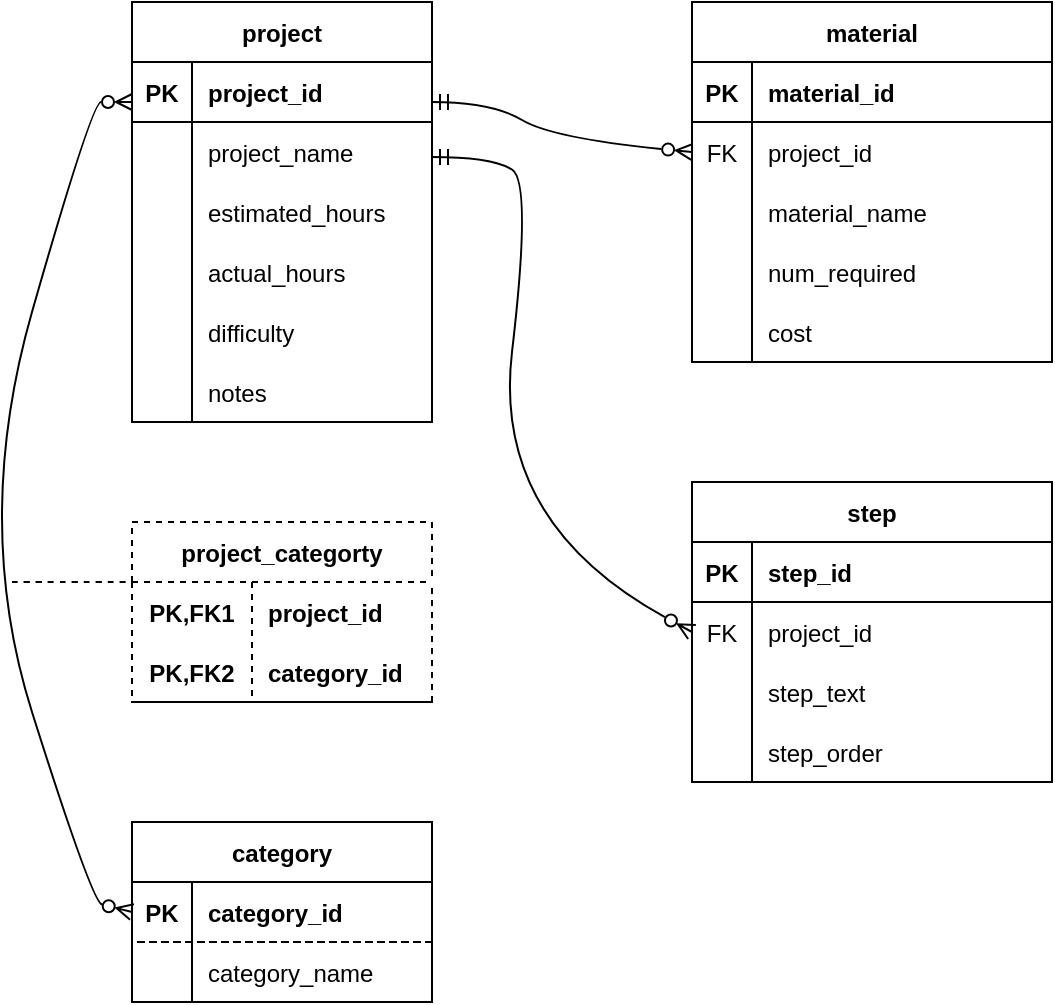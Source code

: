 <mxfile version="20.8.16" type="device"><diagram name="Page-1" id="EVmpPRv4s8LvbLXnvdkH"><mxGraphModel dx="506" dy="620" grid="1" gridSize="10" guides="1" tooltips="1" connect="1" arrows="1" fold="1" page="1" pageScale="1" pageWidth="850" pageHeight="1100" math="0" shadow="0"><root><mxCell id="0"/><mxCell id="1" parent="0"/><mxCell id="1SJwOyJEhka_74uLWmuK-84" value="project" style="shape=table;startSize=30;container=1;collapsible=1;childLayout=tableLayout;fixedRows=1;rowLines=0;fontStyle=1;align=center;resizeLast=1;" vertex="1" parent="1"><mxGeometry x="140" y="40" width="150" height="210" as="geometry"/></mxCell><mxCell id="1SJwOyJEhka_74uLWmuK-85" value="" style="shape=tableRow;horizontal=0;startSize=0;swimlaneHead=0;swimlaneBody=0;fillColor=none;collapsible=0;dropTarget=0;points=[[0,0.5],[1,0.5]];portConstraint=eastwest;top=0;left=0;right=0;bottom=1;" vertex="1" parent="1SJwOyJEhka_74uLWmuK-84"><mxGeometry y="30" width="150" height="30" as="geometry"/></mxCell><mxCell id="1SJwOyJEhka_74uLWmuK-86" value="PK" style="shape=partialRectangle;connectable=0;fillColor=none;top=0;left=0;bottom=0;right=0;fontStyle=1;overflow=hidden;" vertex="1" parent="1SJwOyJEhka_74uLWmuK-85"><mxGeometry width="30" height="30" as="geometry"><mxRectangle width="30" height="30" as="alternateBounds"/></mxGeometry></mxCell><mxCell id="1SJwOyJEhka_74uLWmuK-87" value="project_id" style="shape=partialRectangle;connectable=0;fillColor=none;top=0;left=0;bottom=0;right=0;align=left;spacingLeft=6;fontStyle=1;overflow=hidden;" vertex="1" parent="1SJwOyJEhka_74uLWmuK-85"><mxGeometry x="30" width="120" height="30" as="geometry"><mxRectangle width="120" height="30" as="alternateBounds"/></mxGeometry></mxCell><mxCell id="1SJwOyJEhka_74uLWmuK-88" value="" style="shape=tableRow;horizontal=0;startSize=0;swimlaneHead=0;swimlaneBody=0;fillColor=none;collapsible=0;dropTarget=0;points=[[0,0.5],[1,0.5]];portConstraint=eastwest;top=0;left=0;right=0;bottom=0;" vertex="1" parent="1SJwOyJEhka_74uLWmuK-84"><mxGeometry y="60" width="150" height="30" as="geometry"/></mxCell><mxCell id="1SJwOyJEhka_74uLWmuK-89" value="" style="shape=partialRectangle;connectable=0;fillColor=none;top=0;left=0;bottom=0;right=0;editable=1;overflow=hidden;" vertex="1" parent="1SJwOyJEhka_74uLWmuK-88"><mxGeometry width="30" height="30" as="geometry"><mxRectangle width="30" height="30" as="alternateBounds"/></mxGeometry></mxCell><mxCell id="1SJwOyJEhka_74uLWmuK-90" value="project_name" style="shape=partialRectangle;connectable=0;fillColor=none;top=0;left=0;bottom=0;right=0;align=left;spacingLeft=6;overflow=hidden;" vertex="1" parent="1SJwOyJEhka_74uLWmuK-88"><mxGeometry x="30" width="120" height="30" as="geometry"><mxRectangle width="120" height="30" as="alternateBounds"/></mxGeometry></mxCell><mxCell id="1SJwOyJEhka_74uLWmuK-91" value="" style="shape=tableRow;horizontal=0;startSize=0;swimlaneHead=0;swimlaneBody=0;fillColor=none;collapsible=0;dropTarget=0;points=[[0,0.5],[1,0.5]];portConstraint=eastwest;top=0;left=0;right=0;bottom=0;" vertex="1" parent="1SJwOyJEhka_74uLWmuK-84"><mxGeometry y="90" width="150" height="30" as="geometry"/></mxCell><mxCell id="1SJwOyJEhka_74uLWmuK-92" value="" style="shape=partialRectangle;connectable=0;fillColor=none;top=0;left=0;bottom=0;right=0;editable=1;overflow=hidden;" vertex="1" parent="1SJwOyJEhka_74uLWmuK-91"><mxGeometry width="30" height="30" as="geometry"><mxRectangle width="30" height="30" as="alternateBounds"/></mxGeometry></mxCell><mxCell id="1SJwOyJEhka_74uLWmuK-93" value="estimated_hours" style="shape=partialRectangle;connectable=0;fillColor=none;top=0;left=0;bottom=0;right=0;align=left;spacingLeft=6;overflow=hidden;" vertex="1" parent="1SJwOyJEhka_74uLWmuK-91"><mxGeometry x="30" width="120" height="30" as="geometry"><mxRectangle width="120" height="30" as="alternateBounds"/></mxGeometry></mxCell><mxCell id="1SJwOyJEhka_74uLWmuK-94" value="" style="shape=tableRow;horizontal=0;startSize=0;swimlaneHead=0;swimlaneBody=0;fillColor=none;collapsible=0;dropTarget=0;points=[[0,0.5],[1,0.5]];portConstraint=eastwest;top=0;left=0;right=0;bottom=0;" vertex="1" parent="1SJwOyJEhka_74uLWmuK-84"><mxGeometry y="120" width="150" height="30" as="geometry"/></mxCell><mxCell id="1SJwOyJEhka_74uLWmuK-95" value="" style="shape=partialRectangle;connectable=0;fillColor=none;top=0;left=0;bottom=0;right=0;editable=1;overflow=hidden;" vertex="1" parent="1SJwOyJEhka_74uLWmuK-94"><mxGeometry width="30" height="30" as="geometry"><mxRectangle width="30" height="30" as="alternateBounds"/></mxGeometry></mxCell><mxCell id="1SJwOyJEhka_74uLWmuK-96" value="actual_hours" style="shape=partialRectangle;connectable=0;fillColor=none;top=0;left=0;bottom=0;right=0;align=left;spacingLeft=6;overflow=hidden;" vertex="1" parent="1SJwOyJEhka_74uLWmuK-94"><mxGeometry x="30" width="120" height="30" as="geometry"><mxRectangle width="120" height="30" as="alternateBounds"/></mxGeometry></mxCell><mxCell id="1SJwOyJEhka_74uLWmuK-152" style="shape=tableRow;horizontal=0;startSize=0;swimlaneHead=0;swimlaneBody=0;fillColor=none;collapsible=0;dropTarget=0;points=[[0,0.5],[1,0.5]];portConstraint=eastwest;top=0;left=0;right=0;bottom=0;" vertex="1" parent="1SJwOyJEhka_74uLWmuK-84"><mxGeometry y="150" width="150" height="30" as="geometry"/></mxCell><mxCell id="1SJwOyJEhka_74uLWmuK-153" style="shape=partialRectangle;connectable=0;fillColor=none;top=0;left=0;bottom=0;right=0;editable=1;overflow=hidden;" vertex="1" parent="1SJwOyJEhka_74uLWmuK-152"><mxGeometry width="30" height="30" as="geometry"><mxRectangle width="30" height="30" as="alternateBounds"/></mxGeometry></mxCell><mxCell id="1SJwOyJEhka_74uLWmuK-154" value="difficulty" style="shape=partialRectangle;connectable=0;fillColor=none;top=0;left=0;bottom=0;right=0;align=left;spacingLeft=6;overflow=hidden;" vertex="1" parent="1SJwOyJEhka_74uLWmuK-152"><mxGeometry x="30" width="120" height="30" as="geometry"><mxRectangle width="120" height="30" as="alternateBounds"/></mxGeometry></mxCell><mxCell id="1SJwOyJEhka_74uLWmuK-149" style="shape=tableRow;horizontal=0;startSize=0;swimlaneHead=0;swimlaneBody=0;fillColor=none;collapsible=0;dropTarget=0;points=[[0,0.5],[1,0.5]];portConstraint=eastwest;top=0;left=0;right=0;bottom=0;" vertex="1" parent="1SJwOyJEhka_74uLWmuK-84"><mxGeometry y="180" width="150" height="30" as="geometry"/></mxCell><mxCell id="1SJwOyJEhka_74uLWmuK-150" style="shape=partialRectangle;connectable=0;fillColor=none;top=0;left=0;bottom=0;right=0;editable=1;overflow=hidden;" vertex="1" parent="1SJwOyJEhka_74uLWmuK-149"><mxGeometry width="30" height="30" as="geometry"><mxRectangle width="30" height="30" as="alternateBounds"/></mxGeometry></mxCell><mxCell id="1SJwOyJEhka_74uLWmuK-151" value="notes" style="shape=partialRectangle;connectable=0;fillColor=none;top=0;left=0;bottom=0;right=0;align=left;spacingLeft=6;overflow=hidden;" vertex="1" parent="1SJwOyJEhka_74uLWmuK-149"><mxGeometry x="30" width="120" height="30" as="geometry"><mxRectangle width="120" height="30" as="alternateBounds"/></mxGeometry></mxCell><mxCell id="1SJwOyJEhka_74uLWmuK-97" value="material" style="shape=table;startSize=30;container=1;collapsible=1;childLayout=tableLayout;fixedRows=1;rowLines=0;fontStyle=1;align=center;resizeLast=1;" vertex="1" parent="1"><mxGeometry x="420" y="40" width="180" height="180" as="geometry"/></mxCell><mxCell id="1SJwOyJEhka_74uLWmuK-98" value="" style="shape=tableRow;horizontal=0;startSize=0;swimlaneHead=0;swimlaneBody=0;fillColor=none;collapsible=0;dropTarget=0;points=[[0,0.5],[1,0.5]];portConstraint=eastwest;top=0;left=0;right=0;bottom=1;" vertex="1" parent="1SJwOyJEhka_74uLWmuK-97"><mxGeometry y="30" width="180" height="30" as="geometry"/></mxCell><mxCell id="1SJwOyJEhka_74uLWmuK-99" value="PK" style="shape=partialRectangle;connectable=0;fillColor=none;top=0;left=0;bottom=0;right=0;fontStyle=1;overflow=hidden;" vertex="1" parent="1SJwOyJEhka_74uLWmuK-98"><mxGeometry width="30" height="30" as="geometry"><mxRectangle width="30" height="30" as="alternateBounds"/></mxGeometry></mxCell><mxCell id="1SJwOyJEhka_74uLWmuK-100" value="material_id" style="shape=partialRectangle;connectable=0;fillColor=none;top=0;left=0;bottom=0;right=0;align=left;spacingLeft=6;fontStyle=1;overflow=hidden;" vertex="1" parent="1SJwOyJEhka_74uLWmuK-98"><mxGeometry x="30" width="150" height="30" as="geometry"><mxRectangle width="150" height="30" as="alternateBounds"/></mxGeometry></mxCell><mxCell id="1SJwOyJEhka_74uLWmuK-101" value="" style="shape=tableRow;horizontal=0;startSize=0;swimlaneHead=0;swimlaneBody=0;fillColor=none;collapsible=0;dropTarget=0;points=[[0,0.5],[1,0.5]];portConstraint=eastwest;top=0;left=0;right=0;bottom=0;" vertex="1" parent="1SJwOyJEhka_74uLWmuK-97"><mxGeometry y="60" width="180" height="30" as="geometry"/></mxCell><mxCell id="1SJwOyJEhka_74uLWmuK-102" value="FK" style="shape=partialRectangle;connectable=0;fillColor=none;top=0;left=0;bottom=0;right=0;editable=1;overflow=hidden;" vertex="1" parent="1SJwOyJEhka_74uLWmuK-101"><mxGeometry width="30" height="30" as="geometry"><mxRectangle width="30" height="30" as="alternateBounds"/></mxGeometry></mxCell><mxCell id="1SJwOyJEhka_74uLWmuK-103" value="project_id" style="shape=partialRectangle;connectable=0;fillColor=none;top=0;left=0;bottom=0;right=0;align=left;spacingLeft=6;overflow=hidden;" vertex="1" parent="1SJwOyJEhka_74uLWmuK-101"><mxGeometry x="30" width="150" height="30" as="geometry"><mxRectangle width="150" height="30" as="alternateBounds"/></mxGeometry></mxCell><mxCell id="1SJwOyJEhka_74uLWmuK-104" value="" style="shape=tableRow;horizontal=0;startSize=0;swimlaneHead=0;swimlaneBody=0;fillColor=none;collapsible=0;dropTarget=0;points=[[0,0.5],[1,0.5]];portConstraint=eastwest;top=0;left=0;right=0;bottom=0;" vertex="1" parent="1SJwOyJEhka_74uLWmuK-97"><mxGeometry y="90" width="180" height="30" as="geometry"/></mxCell><mxCell id="1SJwOyJEhka_74uLWmuK-105" value="" style="shape=partialRectangle;connectable=0;fillColor=none;top=0;left=0;bottom=0;right=0;editable=1;overflow=hidden;" vertex="1" parent="1SJwOyJEhka_74uLWmuK-104"><mxGeometry width="30" height="30" as="geometry"><mxRectangle width="30" height="30" as="alternateBounds"/></mxGeometry></mxCell><mxCell id="1SJwOyJEhka_74uLWmuK-106" value="material_name" style="shape=partialRectangle;connectable=0;fillColor=none;top=0;left=0;bottom=0;right=0;align=left;spacingLeft=6;overflow=hidden;" vertex="1" parent="1SJwOyJEhka_74uLWmuK-104"><mxGeometry x="30" width="150" height="30" as="geometry"><mxRectangle width="150" height="30" as="alternateBounds"/></mxGeometry></mxCell><mxCell id="1SJwOyJEhka_74uLWmuK-158" style="shape=tableRow;horizontal=0;startSize=0;swimlaneHead=0;swimlaneBody=0;fillColor=none;collapsible=0;dropTarget=0;points=[[0,0.5],[1,0.5]];portConstraint=eastwest;top=0;left=0;right=0;bottom=0;" vertex="1" parent="1SJwOyJEhka_74uLWmuK-97"><mxGeometry y="120" width="180" height="30" as="geometry"/></mxCell><mxCell id="1SJwOyJEhka_74uLWmuK-159" style="shape=partialRectangle;connectable=0;fillColor=none;top=0;left=0;bottom=0;right=0;editable=1;overflow=hidden;" vertex="1" parent="1SJwOyJEhka_74uLWmuK-158"><mxGeometry width="30" height="30" as="geometry"><mxRectangle width="30" height="30" as="alternateBounds"/></mxGeometry></mxCell><mxCell id="1SJwOyJEhka_74uLWmuK-160" value="num_required" style="shape=partialRectangle;connectable=0;fillColor=none;top=0;left=0;bottom=0;right=0;align=left;spacingLeft=6;overflow=hidden;" vertex="1" parent="1SJwOyJEhka_74uLWmuK-158"><mxGeometry x="30" width="150" height="30" as="geometry"><mxRectangle width="150" height="30" as="alternateBounds"/></mxGeometry></mxCell><mxCell id="1SJwOyJEhka_74uLWmuK-155" style="shape=tableRow;horizontal=0;startSize=0;swimlaneHead=0;swimlaneBody=0;fillColor=none;collapsible=0;dropTarget=0;points=[[0,0.5],[1,0.5]];portConstraint=eastwest;top=0;left=0;right=0;bottom=0;" vertex="1" parent="1SJwOyJEhka_74uLWmuK-97"><mxGeometry y="150" width="180" height="30" as="geometry"/></mxCell><mxCell id="1SJwOyJEhka_74uLWmuK-156" style="shape=partialRectangle;connectable=0;fillColor=none;top=0;left=0;bottom=0;right=0;editable=1;overflow=hidden;" vertex="1" parent="1SJwOyJEhka_74uLWmuK-155"><mxGeometry width="30" height="30" as="geometry"><mxRectangle width="30" height="30" as="alternateBounds"/></mxGeometry></mxCell><mxCell id="1SJwOyJEhka_74uLWmuK-157" value="cost" style="shape=partialRectangle;connectable=0;fillColor=none;top=0;left=0;bottom=0;right=0;align=left;spacingLeft=6;overflow=hidden;" vertex="1" parent="1SJwOyJEhka_74uLWmuK-155"><mxGeometry x="30" width="150" height="30" as="geometry"><mxRectangle width="150" height="30" as="alternateBounds"/></mxGeometry></mxCell><mxCell id="1SJwOyJEhka_74uLWmuK-110" value="step" style="shape=table;startSize=30;container=1;collapsible=1;childLayout=tableLayout;fixedRows=1;rowLines=0;fontStyle=1;align=center;resizeLast=1;" vertex="1" parent="1"><mxGeometry x="420" y="280" width="180" height="150" as="geometry"/></mxCell><mxCell id="1SJwOyJEhka_74uLWmuK-111" value="" style="shape=tableRow;horizontal=0;startSize=0;swimlaneHead=0;swimlaneBody=0;fillColor=none;collapsible=0;dropTarget=0;points=[[0,0.5],[1,0.5]];portConstraint=eastwest;top=0;left=0;right=0;bottom=1;" vertex="1" parent="1SJwOyJEhka_74uLWmuK-110"><mxGeometry y="30" width="180" height="30" as="geometry"/></mxCell><mxCell id="1SJwOyJEhka_74uLWmuK-112" value="PK" style="shape=partialRectangle;connectable=0;fillColor=none;top=0;left=0;bottom=0;right=0;fontStyle=1;overflow=hidden;" vertex="1" parent="1SJwOyJEhka_74uLWmuK-111"><mxGeometry width="30" height="30" as="geometry"><mxRectangle width="30" height="30" as="alternateBounds"/></mxGeometry></mxCell><mxCell id="1SJwOyJEhka_74uLWmuK-113" value="step_id" style="shape=partialRectangle;connectable=0;fillColor=none;top=0;left=0;bottom=0;right=0;align=left;spacingLeft=6;fontStyle=1;overflow=hidden;" vertex="1" parent="1SJwOyJEhka_74uLWmuK-111"><mxGeometry x="30" width="150" height="30" as="geometry"><mxRectangle width="150" height="30" as="alternateBounds"/></mxGeometry></mxCell><mxCell id="1SJwOyJEhka_74uLWmuK-114" value="" style="shape=tableRow;horizontal=0;startSize=0;swimlaneHead=0;swimlaneBody=0;fillColor=none;collapsible=0;dropTarget=0;points=[[0,0.5],[1,0.5]];portConstraint=eastwest;top=0;left=0;right=0;bottom=0;" vertex="1" parent="1SJwOyJEhka_74uLWmuK-110"><mxGeometry y="60" width="180" height="30" as="geometry"/></mxCell><mxCell id="1SJwOyJEhka_74uLWmuK-115" value="FK" style="shape=partialRectangle;connectable=0;fillColor=none;top=0;left=0;bottom=0;right=0;editable=1;overflow=hidden;" vertex="1" parent="1SJwOyJEhka_74uLWmuK-114"><mxGeometry width="30" height="30" as="geometry"><mxRectangle width="30" height="30" as="alternateBounds"/></mxGeometry></mxCell><mxCell id="1SJwOyJEhka_74uLWmuK-116" value="project_id" style="shape=partialRectangle;connectable=0;fillColor=none;top=0;left=0;bottom=0;right=0;align=left;spacingLeft=6;overflow=hidden;" vertex="1" parent="1SJwOyJEhka_74uLWmuK-114"><mxGeometry x="30" width="150" height="30" as="geometry"><mxRectangle width="150" height="30" as="alternateBounds"/></mxGeometry></mxCell><mxCell id="1SJwOyJEhka_74uLWmuK-117" value="" style="shape=tableRow;horizontal=0;startSize=0;swimlaneHead=0;swimlaneBody=0;fillColor=none;collapsible=0;dropTarget=0;points=[[0,0.5],[1,0.5]];portConstraint=eastwest;top=0;left=0;right=0;bottom=0;" vertex="1" parent="1SJwOyJEhka_74uLWmuK-110"><mxGeometry y="90" width="180" height="30" as="geometry"/></mxCell><mxCell id="1SJwOyJEhka_74uLWmuK-118" value="" style="shape=partialRectangle;connectable=0;fillColor=none;top=0;left=0;bottom=0;right=0;editable=1;overflow=hidden;" vertex="1" parent="1SJwOyJEhka_74uLWmuK-117"><mxGeometry width="30" height="30" as="geometry"><mxRectangle width="30" height="30" as="alternateBounds"/></mxGeometry></mxCell><mxCell id="1SJwOyJEhka_74uLWmuK-119" value="step_text" style="shape=partialRectangle;connectable=0;fillColor=none;top=0;left=0;bottom=0;right=0;align=left;spacingLeft=6;overflow=hidden;" vertex="1" parent="1SJwOyJEhka_74uLWmuK-117"><mxGeometry x="30" width="150" height="30" as="geometry"><mxRectangle width="150" height="30" as="alternateBounds"/></mxGeometry></mxCell><mxCell id="1SJwOyJEhka_74uLWmuK-120" value="" style="shape=tableRow;horizontal=0;startSize=0;swimlaneHead=0;swimlaneBody=0;fillColor=none;collapsible=0;dropTarget=0;points=[[0,0.5],[1,0.5]];portConstraint=eastwest;top=0;left=0;right=0;bottom=0;" vertex="1" parent="1SJwOyJEhka_74uLWmuK-110"><mxGeometry y="120" width="180" height="30" as="geometry"/></mxCell><mxCell id="1SJwOyJEhka_74uLWmuK-121" value="" style="shape=partialRectangle;connectable=0;fillColor=none;top=0;left=0;bottom=0;right=0;editable=1;overflow=hidden;" vertex="1" parent="1SJwOyJEhka_74uLWmuK-120"><mxGeometry width="30" height="30" as="geometry"><mxRectangle width="30" height="30" as="alternateBounds"/></mxGeometry></mxCell><mxCell id="1SJwOyJEhka_74uLWmuK-122" value="step_order" style="shape=partialRectangle;connectable=0;fillColor=none;top=0;left=0;bottom=0;right=0;align=left;spacingLeft=6;overflow=hidden;" vertex="1" parent="1SJwOyJEhka_74uLWmuK-120"><mxGeometry x="30" width="150" height="30" as="geometry"><mxRectangle width="150" height="30" as="alternateBounds"/></mxGeometry></mxCell><mxCell id="1SJwOyJEhka_74uLWmuK-136" value="category" style="shape=table;startSize=30;container=1;collapsible=1;childLayout=tableLayout;fixedRows=1;rowLines=0;fontStyle=1;align=center;resizeLast=1;" vertex="1" parent="1"><mxGeometry x="140" y="450" width="150" height="90" as="geometry"/></mxCell><mxCell id="1SJwOyJEhka_74uLWmuK-137" value="" style="shape=tableRow;horizontal=0;startSize=0;swimlaneHead=0;swimlaneBody=0;fillColor=none;collapsible=0;dropTarget=0;points=[[0,0.5],[1,0.5]];portConstraint=eastwest;top=0;left=0;right=0;bottom=1;dashed=1;" vertex="1" parent="1SJwOyJEhka_74uLWmuK-136"><mxGeometry y="30" width="150" height="30" as="geometry"/></mxCell><mxCell id="1SJwOyJEhka_74uLWmuK-138" value="PK" style="shape=partialRectangle;connectable=0;fillColor=none;top=0;left=0;bottom=0;right=0;fontStyle=1;overflow=hidden;dashed=1;" vertex="1" parent="1SJwOyJEhka_74uLWmuK-137"><mxGeometry width="30" height="30" as="geometry"><mxRectangle width="30" height="30" as="alternateBounds"/></mxGeometry></mxCell><mxCell id="1SJwOyJEhka_74uLWmuK-139" value="category_id" style="shape=partialRectangle;connectable=0;fillColor=none;top=0;left=0;bottom=0;right=0;align=left;spacingLeft=6;fontStyle=1;overflow=hidden;dashed=1;" vertex="1" parent="1SJwOyJEhka_74uLWmuK-137"><mxGeometry x="30" width="120" height="30" as="geometry"><mxRectangle width="120" height="30" as="alternateBounds"/></mxGeometry></mxCell><mxCell id="1SJwOyJEhka_74uLWmuK-140" value="" style="shape=tableRow;horizontal=0;startSize=0;swimlaneHead=0;swimlaneBody=0;fillColor=none;collapsible=0;dropTarget=0;points=[[0,0.5],[1,0.5]];portConstraint=eastwest;top=0;left=0;right=0;bottom=0;dashed=1;" vertex="1" parent="1SJwOyJEhka_74uLWmuK-136"><mxGeometry y="60" width="150" height="30" as="geometry"/></mxCell><mxCell id="1SJwOyJEhka_74uLWmuK-141" value="" style="shape=partialRectangle;connectable=0;fillColor=none;top=0;left=0;bottom=0;right=0;editable=1;overflow=hidden;dashed=1;" vertex="1" parent="1SJwOyJEhka_74uLWmuK-140"><mxGeometry width="30" height="30" as="geometry"><mxRectangle width="30" height="30" as="alternateBounds"/></mxGeometry></mxCell><mxCell id="1SJwOyJEhka_74uLWmuK-142" value="category_name" style="shape=partialRectangle;connectable=0;fillColor=none;top=0;left=0;bottom=0;right=0;align=left;spacingLeft=6;overflow=hidden;dashed=1;" vertex="1" parent="1SJwOyJEhka_74uLWmuK-140"><mxGeometry x="30" width="120" height="30" as="geometry"><mxRectangle width="120" height="30" as="alternateBounds"/></mxGeometry></mxCell><mxCell id="1SJwOyJEhka_74uLWmuK-161" value="project_categorty" style="shape=table;startSize=30;container=1;collapsible=1;childLayout=tableLayout;fixedRows=1;rowLines=0;fontStyle=1;align=center;resizeLast=1;dashed=1;" vertex="1" parent="1"><mxGeometry x="140" y="300" width="150" height="90" as="geometry"/></mxCell><mxCell id="1SJwOyJEhka_74uLWmuK-162" value="" style="shape=tableRow;horizontal=0;startSize=0;swimlaneHead=0;swimlaneBody=0;fillColor=none;collapsible=0;dropTarget=0;points=[[0,0.5],[1,0.5]];portConstraint=eastwest;top=0;left=0;right=0;bottom=0;" vertex="1" parent="1SJwOyJEhka_74uLWmuK-161"><mxGeometry y="30" width="150" height="30" as="geometry"/></mxCell><mxCell id="1SJwOyJEhka_74uLWmuK-163" value="PK,FK1" style="shape=partialRectangle;connectable=0;fillColor=none;top=0;left=0;bottom=0;right=0;fontStyle=1;overflow=hidden;" vertex="1" parent="1SJwOyJEhka_74uLWmuK-162"><mxGeometry width="60" height="30" as="geometry"><mxRectangle width="60" height="30" as="alternateBounds"/></mxGeometry></mxCell><mxCell id="1SJwOyJEhka_74uLWmuK-164" value="project_id" style="shape=partialRectangle;connectable=0;fillColor=none;top=0;left=0;bottom=0;right=0;align=left;spacingLeft=6;fontStyle=1;overflow=hidden;" vertex="1" parent="1SJwOyJEhka_74uLWmuK-162"><mxGeometry x="60" width="90" height="30" as="geometry"><mxRectangle width="90" height="30" as="alternateBounds"/></mxGeometry></mxCell><mxCell id="1SJwOyJEhka_74uLWmuK-165" value="" style="shape=tableRow;horizontal=0;startSize=0;swimlaneHead=0;swimlaneBody=0;fillColor=none;collapsible=0;dropTarget=0;points=[[0,0.5],[1,0.5]];portConstraint=eastwest;top=0;left=0;right=0;bottom=1;" vertex="1" parent="1SJwOyJEhka_74uLWmuK-161"><mxGeometry y="60" width="150" height="30" as="geometry"/></mxCell><mxCell id="1SJwOyJEhka_74uLWmuK-166" value="PK,FK2" style="shape=partialRectangle;connectable=0;fillColor=none;top=0;left=0;bottom=0;right=0;fontStyle=1;overflow=hidden;" vertex="1" parent="1SJwOyJEhka_74uLWmuK-165"><mxGeometry width="60" height="30" as="geometry"><mxRectangle width="60" height="30" as="alternateBounds"/></mxGeometry></mxCell><mxCell id="1SJwOyJEhka_74uLWmuK-167" value="category_id" style="shape=partialRectangle;connectable=0;fillColor=none;top=0;left=0;bottom=0;right=0;align=left;spacingLeft=6;fontStyle=1;overflow=hidden;" vertex="1" parent="1SJwOyJEhka_74uLWmuK-165"><mxGeometry x="60" width="90" height="30" as="geometry"><mxRectangle width="90" height="30" as="alternateBounds"/></mxGeometry></mxCell><mxCell id="1SJwOyJEhka_74uLWmuK-176" value="" style="endArrow=ERzeroToMany;html=1;rounded=0;curved=1;startArrow=ERzeroToMany;startFill=0;endFill=0;exitX=0;exitY=0.5;exitDx=0;exitDy=0;" edge="1" parent="1" source="1SJwOyJEhka_74uLWmuK-137"><mxGeometry relative="1" as="geometry"><mxPoint x="140" y="500" as="sourcePoint"/><mxPoint x="140" y="90" as="targetPoint"/><Array as="points"><mxPoint x="120" y="490"/><mxPoint x="60" y="300"/><mxPoint x="120" y="90"/></Array></mxGeometry></mxCell><mxCell id="1SJwOyJEhka_74uLWmuK-177" value="" style="endArrow=none;html=1;rounded=0;curved=1;dashed=1;" edge="1" parent="1"><mxGeometry relative="1" as="geometry"><mxPoint x="80" y="330" as="sourcePoint"/><mxPoint x="140" y="330" as="targetPoint"/></mxGeometry></mxCell><mxCell id="1SJwOyJEhka_74uLWmuK-178" value="" style="endArrow=ERzeroToMany;html=1;rounded=0;curved=1;startArrow=ERmandOne;startFill=0;endFill=0;entryX=0;entryY=0.5;entryDx=0;entryDy=0;" edge="1" parent="1" target="1SJwOyJEhka_74uLWmuK-101"><mxGeometry relative="1" as="geometry"><mxPoint x="290" y="90" as="sourcePoint"/><mxPoint x="420" y="108" as="targetPoint"/><Array as="points"><mxPoint x="320" y="90"/><mxPoint x="350" y="108"/></Array></mxGeometry></mxCell><mxCell id="1SJwOyJEhka_74uLWmuK-179" value="" style="endArrow=ERzeroToMany;html=1;rounded=0;curved=1;startArrow=ERmandOne;startFill=0;endFill=0;entryX=0;entryY=0.5;entryDx=0;entryDy=0;" edge="1" parent="1" target="1SJwOyJEhka_74uLWmuK-114"><mxGeometry relative="1" as="geometry"><mxPoint x="290" y="117.5" as="sourcePoint"/><mxPoint x="420" y="142.5" as="targetPoint"/><Array as="points"><mxPoint x="320" y="117.5"/><mxPoint x="340" y="130"/><mxPoint x="320" y="300"/></Array></mxGeometry></mxCell></root></mxGraphModel></diagram></mxfile>